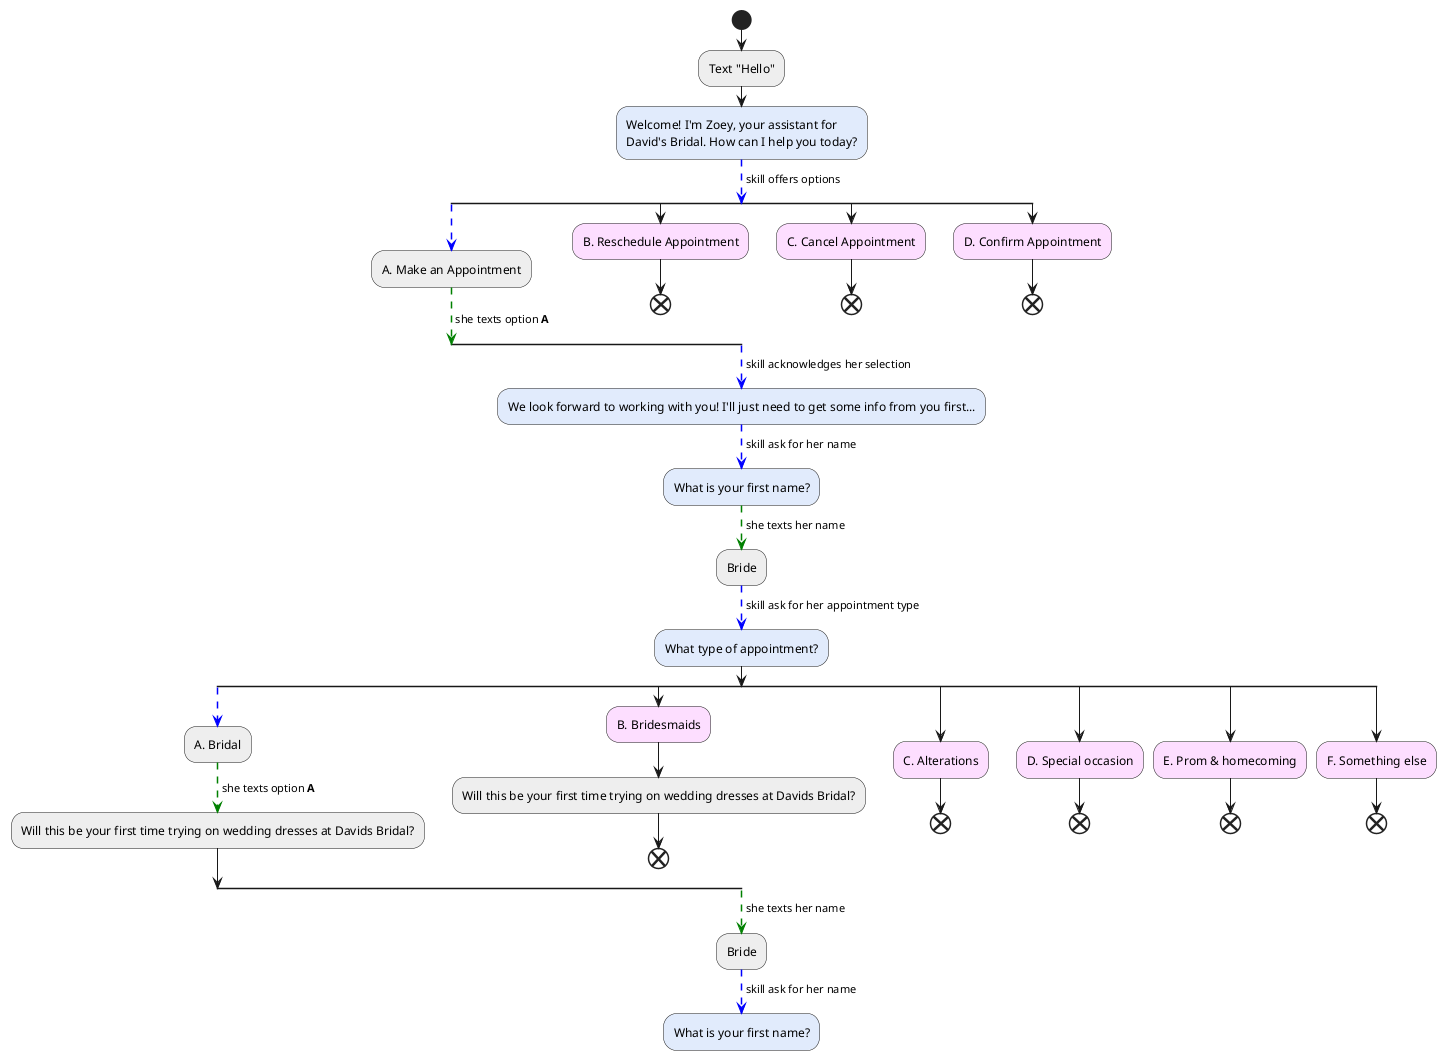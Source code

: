 @startuml

skinparam sequence {
    ActivityBarColor #black
}
start

#eeeeee:Text "Hello";
#e1ebfc:Welcome! I'm Zoey, your assistant for
David's Bridal. How can I help you today?;
-[#Blue,dashed]-> skill offers options;

split
    -[#blue,dashed]->;
    #eeeeee:A. Make an Appointment;
    -[#green,dashed]-> she texts option <b>A;
split again
    #fddeff:B. Reschedule Appointment;
    end
split again
    #fddeff:C. Cancel Appointment;
    end
split again
    #fddeff:D. Confirm Appointment;
    end
end split

-[#blue,dashed]-> skill acknowledges her selection;
#e1ebfc:We look forward to working with you! I'll just need to get some info from you first...;

-[#blue,dashed]-> skill ask for her name;
#e1ebfc:What is your first name?;

-[#green,dashed]-> she texts her name;
#eeeeee:Bride;

-[#blue,dashed]-> skill ask for her appointment type;
#e1ebfc:What type of appointment?;

split
    -[#blue,dashed]->;
    #eeeeee:A. Bridal;
    -[#green,dashed]-> she texts option <b>A;
    #eeeeee:Will this be your first time trying on wedding dresses at Davids Bridal?;

split again
    #fddeff:B. Bridesmaids;
    #eeeeee:Will this be your first time trying on wedding dresses at Davids Bridal?;
    end
split again
    #fddeff:C. Alterations;
    end
split again
    #fddeff:D. Special occasion;
    end
split again
    #fddeff:E. Prom & homecoming;
    end
split again
    #fddeff:F. Something else;
    end
end split

-[#green,dashed]-> she texts her name;
#eeeeee:Bride;

-[#blue,dashed]-> skill ask for her name;
#e1ebfc:What is your first name?;

@enduml